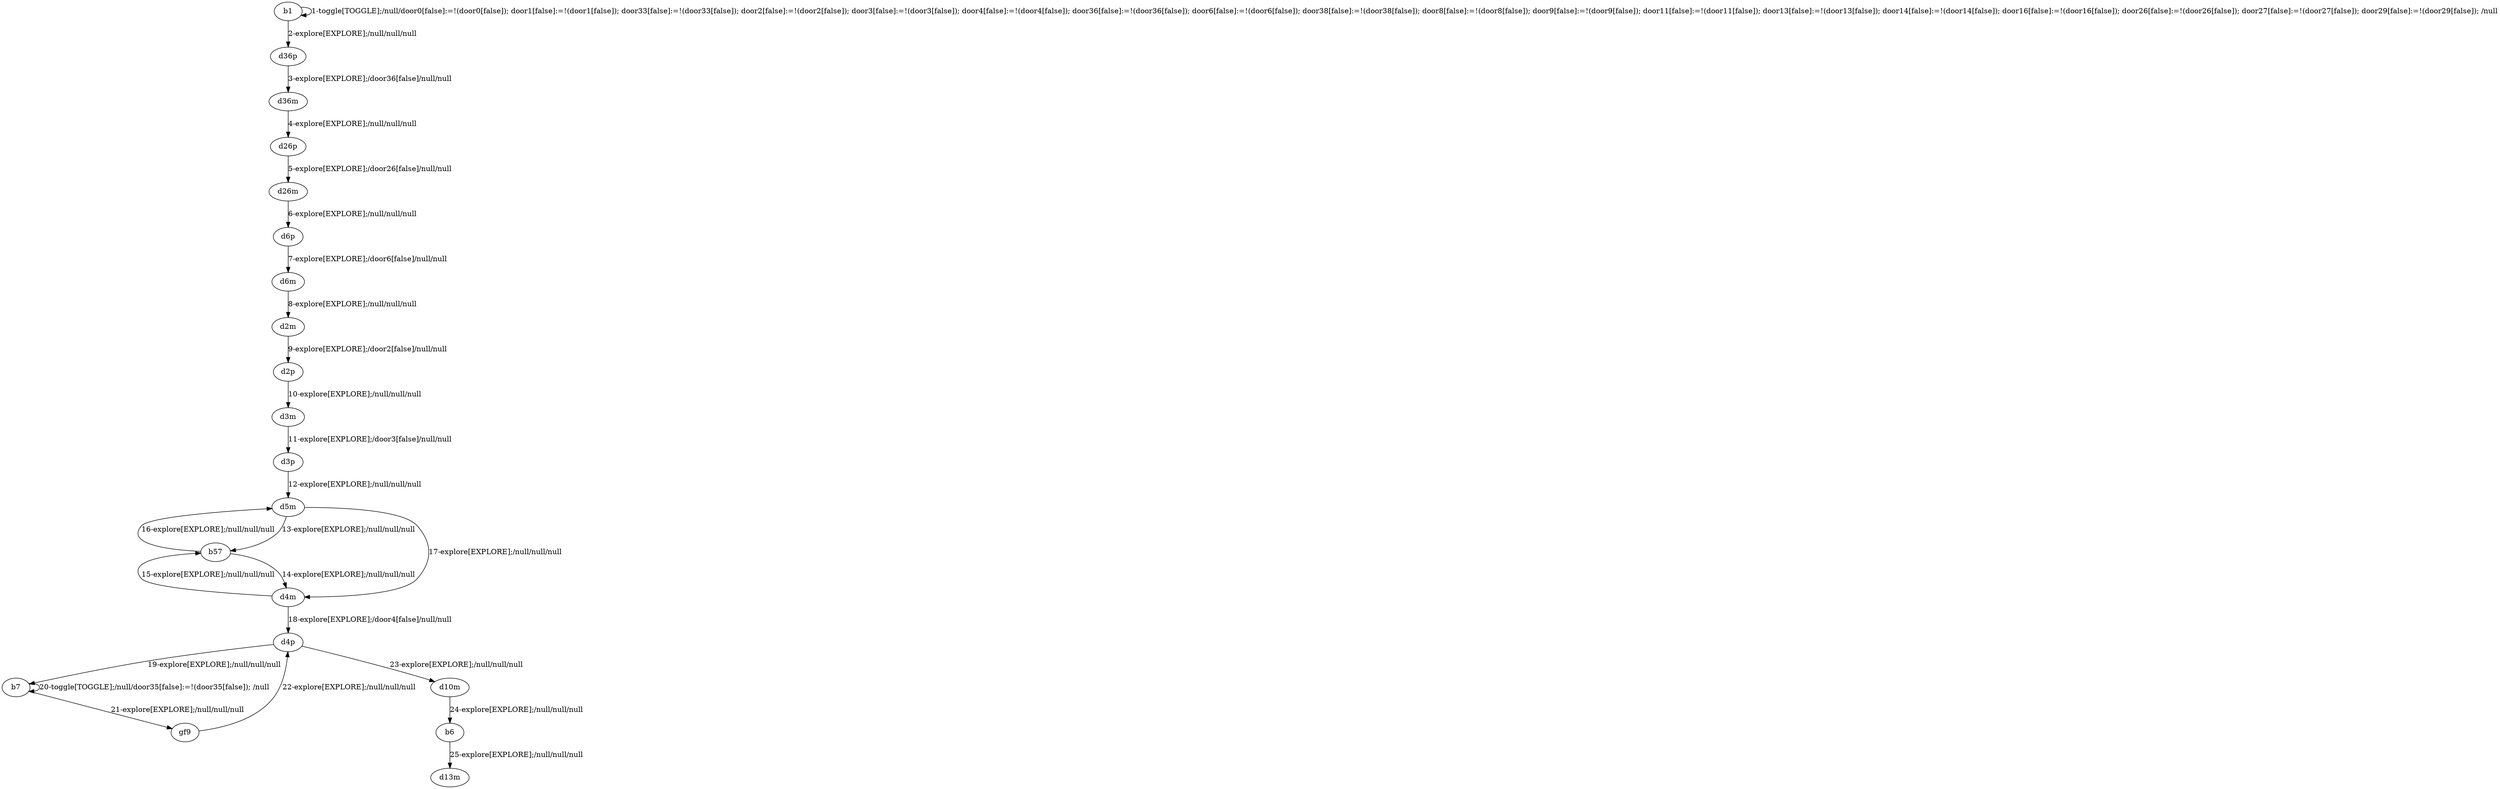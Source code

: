 # Total number of goals covered by this test: 1
# b6 --> d13m

digraph g {
"b1" -> "b1" [label = "1-toggle[TOGGLE];/null/door0[false]:=!(door0[false]); door1[false]:=!(door1[false]); door33[false]:=!(door33[false]); door2[false]:=!(door2[false]); door3[false]:=!(door3[false]); door4[false]:=!(door4[false]); door36[false]:=!(door36[false]); door6[false]:=!(door6[false]); door38[false]:=!(door38[false]); door8[false]:=!(door8[false]); door9[false]:=!(door9[false]); door11[false]:=!(door11[false]); door13[false]:=!(door13[false]); door14[false]:=!(door14[false]); door16[false]:=!(door16[false]); door26[false]:=!(door26[false]); door27[false]:=!(door27[false]); door29[false]:=!(door29[false]); /null"];
"b1" -> "d36p" [label = "2-explore[EXPLORE];/null/null/null"];
"d36p" -> "d36m" [label = "3-explore[EXPLORE];/door36[false]/null/null"];
"d36m" -> "d26p" [label = "4-explore[EXPLORE];/null/null/null"];
"d26p" -> "d26m" [label = "5-explore[EXPLORE];/door26[false]/null/null"];
"d26m" -> "d6p" [label = "6-explore[EXPLORE];/null/null/null"];
"d6p" -> "d6m" [label = "7-explore[EXPLORE];/door6[false]/null/null"];
"d6m" -> "d2m" [label = "8-explore[EXPLORE];/null/null/null"];
"d2m" -> "d2p" [label = "9-explore[EXPLORE];/door2[false]/null/null"];
"d2p" -> "d3m" [label = "10-explore[EXPLORE];/null/null/null"];
"d3m" -> "d3p" [label = "11-explore[EXPLORE];/door3[false]/null/null"];
"d3p" -> "d5m" [label = "12-explore[EXPLORE];/null/null/null"];
"d5m" -> "b57" [label = "13-explore[EXPLORE];/null/null/null"];
"b57" -> "d4m" [label = "14-explore[EXPLORE];/null/null/null"];
"d4m" -> "b57" [label = "15-explore[EXPLORE];/null/null/null"];
"b57" -> "d5m" [label = "16-explore[EXPLORE];/null/null/null"];
"d5m" -> "d4m" [label = "17-explore[EXPLORE];/null/null/null"];
"d4m" -> "d4p" [label = "18-explore[EXPLORE];/door4[false]/null/null"];
"d4p" -> "b7" [label = "19-explore[EXPLORE];/null/null/null"];
"b7" -> "b7" [label = "20-toggle[TOGGLE];/null/door35[false]:=!(door35[false]); /null"];
"b7" -> "gf9" [label = "21-explore[EXPLORE];/null/null/null"];
"gf9" -> "d4p" [label = "22-explore[EXPLORE];/null/null/null"];
"d4p" -> "d10m" [label = "23-explore[EXPLORE];/null/null/null"];
"d10m" -> "b6" [label = "24-explore[EXPLORE];/null/null/null"];
"b6" -> "d13m" [label = "25-explore[EXPLORE];/null/null/null"];
}